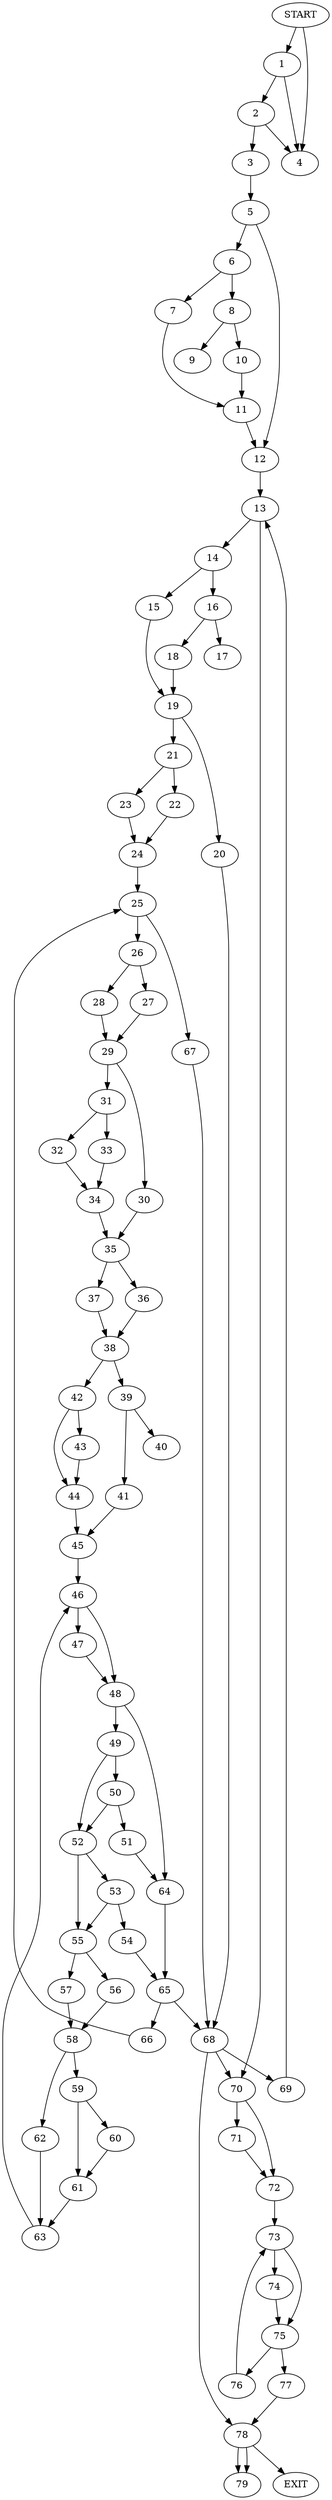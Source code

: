 digraph { 
0 [label="START"];
1;
2;
3;
4;
5;
6;
7;
8;
9;
10;
11;
12;
13;
14;
15;
16;
17;
18;
19;
20;
21;
22;
23;
24;
25;
26;
27;
28;
29;
30;
31;
32;
33;
34;
35;
36;
37;
38;
39;
40;
41;
42;
43;
44;
45;
46;
47;
48;
49;
50;
51;
52;
53;
54;
55;
56;
57;
58;
59;
60;
61;
62;
63;
64;
65;
66;
67;
68;
69;
70;
71;
72;
73;
74;
75;
76;
77;
78;
79;
80[label="EXIT"];
0 -> 1;
0 -> 4;
1 -> 2;
1 -> 4;
2 -> 3;
2 -> 4;
3 -> 5;
5 -> 6;
5 -> 12;
6 -> 7;
6 -> 8;
7 -> 11;
8 -> 9;
8 -> 10;
10 -> 11;
11 -> 12;
12 -> 13;
13 -> 14;
13 -> 70;
14 -> 15;
14 -> 16;
15 -> 19;
16 -> 17;
16 -> 18;
18 -> 19;
19 -> 20;
19 -> 21;
20 -> 68;
21 -> 22;
21 -> 23;
22 -> 24;
23 -> 24;
24 -> 25;
25 -> 26;
25 -> 67;
26 -> 27;
26 -> 28;
27 -> 29;
28 -> 29;
29 -> 30;
29 -> 31;
30 -> 35;
31 -> 32;
31 -> 33;
32 -> 34;
33 -> 34;
34 -> 35;
35 -> 36;
35 -> 37;
36 -> 38;
37 -> 38;
38 -> 39;
38 -> 42;
39 -> 40;
39 -> 41;
41 -> 45;
42 -> 44;
42 -> 43;
43 -> 44;
44 -> 45;
45 -> 46;
46 -> 48;
46 -> 47;
47 -> 48;
48 -> 49;
48 -> 64;
49 -> 52;
49 -> 50;
50 -> 51;
50 -> 52;
51 -> 64;
52 -> 53;
52 -> 55;
53 -> 54;
53 -> 55;
54 -> 65;
55 -> 56;
55 -> 57;
56 -> 58;
57 -> 58;
58 -> 59;
58 -> 62;
59 -> 61;
59 -> 60;
60 -> 61;
61 -> 63;
62 -> 63;
63 -> 46;
64 -> 65;
65 -> 68;
65 -> 66;
66 -> 25;
67 -> 68;
68 -> 78;
68 -> 69;
68:s2 -> 70;
69 -> 13;
70 -> 71;
70 -> 72;
71 -> 72;
72 -> 73;
73 -> 75;
73 -> 74;
74 -> 75;
75 -> 76;
75 -> 77;
76 -> 73;
77 -> 78;
78 -> 80;
78 -> 79;
78:s2 -> 79;
}